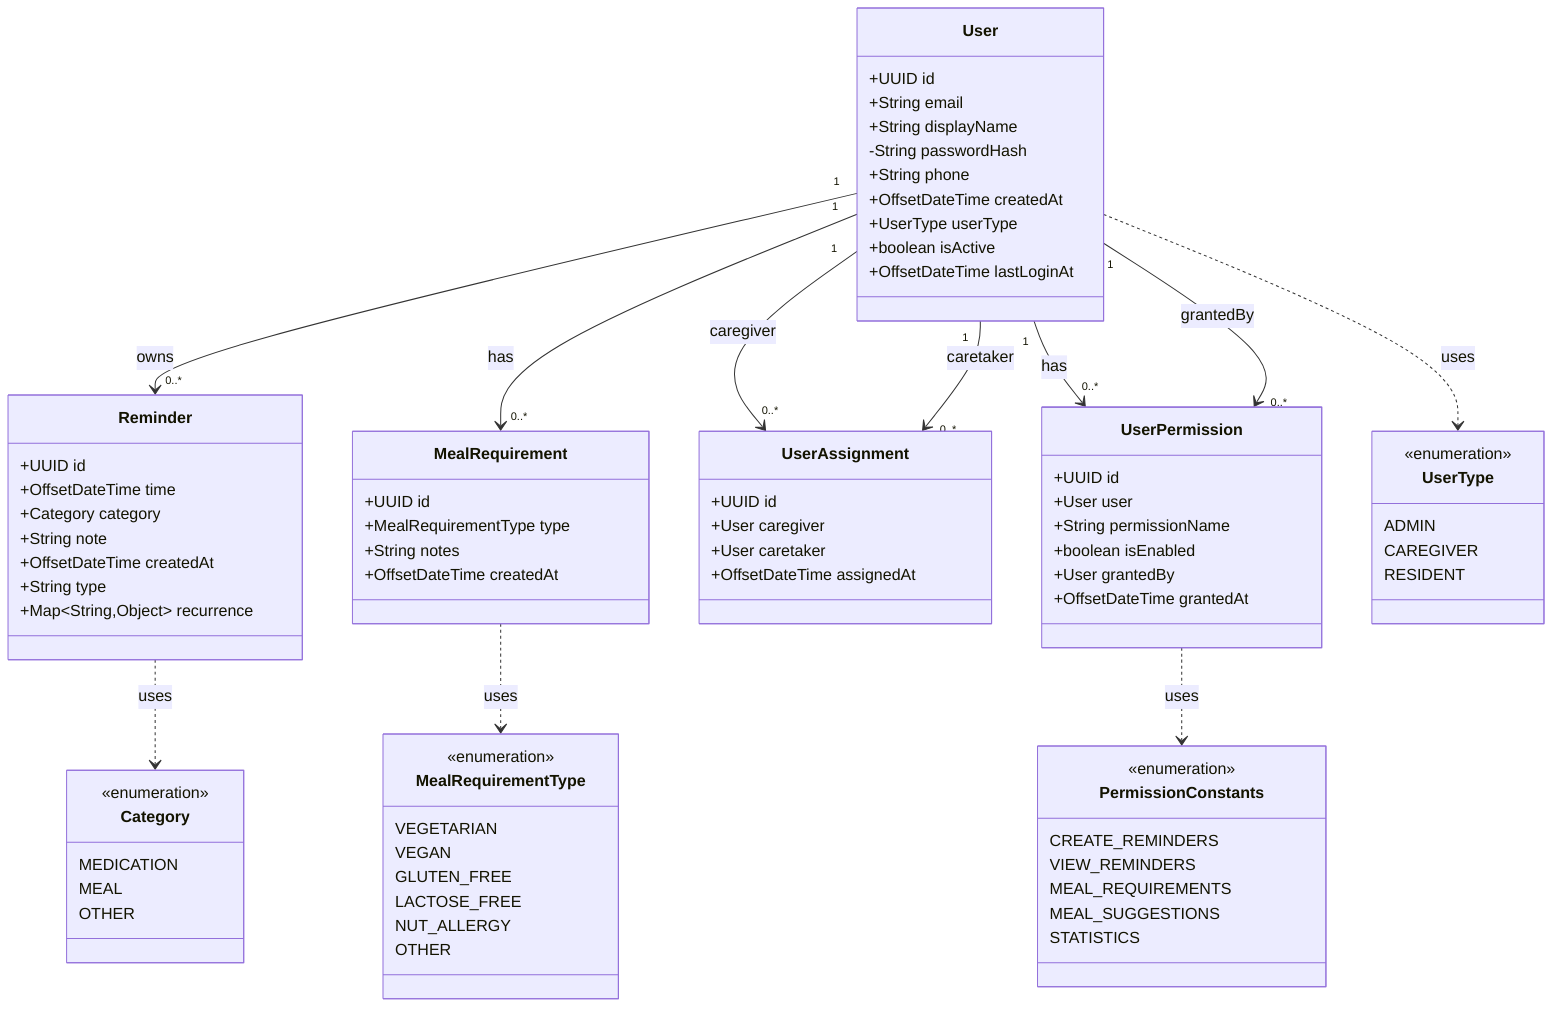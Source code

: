 classDiagram
  class User {
    +UUID id
    +String email
    +String displayName
    -String passwordHash
    +String phone
    +OffsetDateTime createdAt
    +UserType userType
    +boolean isActive
    +OffsetDateTime lastLoginAt
  }

  class Reminder {
    +UUID id
    +OffsetDateTime time
    +Category category
    +String note
    +OffsetDateTime createdAt
    +String type
    +Map~String,Object~ recurrence
  }

  class MealRequirement {
    +UUID id
    +MealRequirementType type
    +String notes
    +OffsetDateTime createdAt
  }

  class UserAssignment {
    +UUID id
    +User caregiver
    +User caretaker
    +OffsetDateTime assignedAt
  }

  class UserPermission {
    +UUID id
    +User user
    +String permissionName
    +boolean isEnabled
    +User grantedBy
    +OffsetDateTime grantedAt
  }

  class Category {
    <<enumeration>>
    MEDICATION
    MEAL
    OTHER
  }

  class MealRequirementType {
    <<enumeration>>
    VEGETARIAN
    VEGAN
    GLUTEN_FREE
    LACTOSE_FREE
    NUT_ALLERGY
    OTHER
  }

  class UserType {
    <<enumeration>>
    ADMIN
    CAREGIVER
    RESIDENT
  }

  class PermissionConstants {
    <<enumeration>>
    CREATE_REMINDERS
    VIEW_REMINDERS
    MEAL_REQUIREMENTS
    MEAL_SUGGESTIONS
    STATISTICS
  }

  User "1" --> "0..*" Reminder : owns
  User "1" --> "0..*" MealRequirement : has
  User "1" --> "0..*" UserAssignment : caregiver
  User "1" --> "0..*" UserAssignment : caretaker
  User "1" --> "0..*" UserPermission : has
  User "1" --> "0..*" UserPermission : grantedBy
  Reminder ..> Category : uses
  MealRequirement ..> MealRequirementType : uses
  User ..> UserType : uses
  UserPermission ..> PermissionConstants : uses